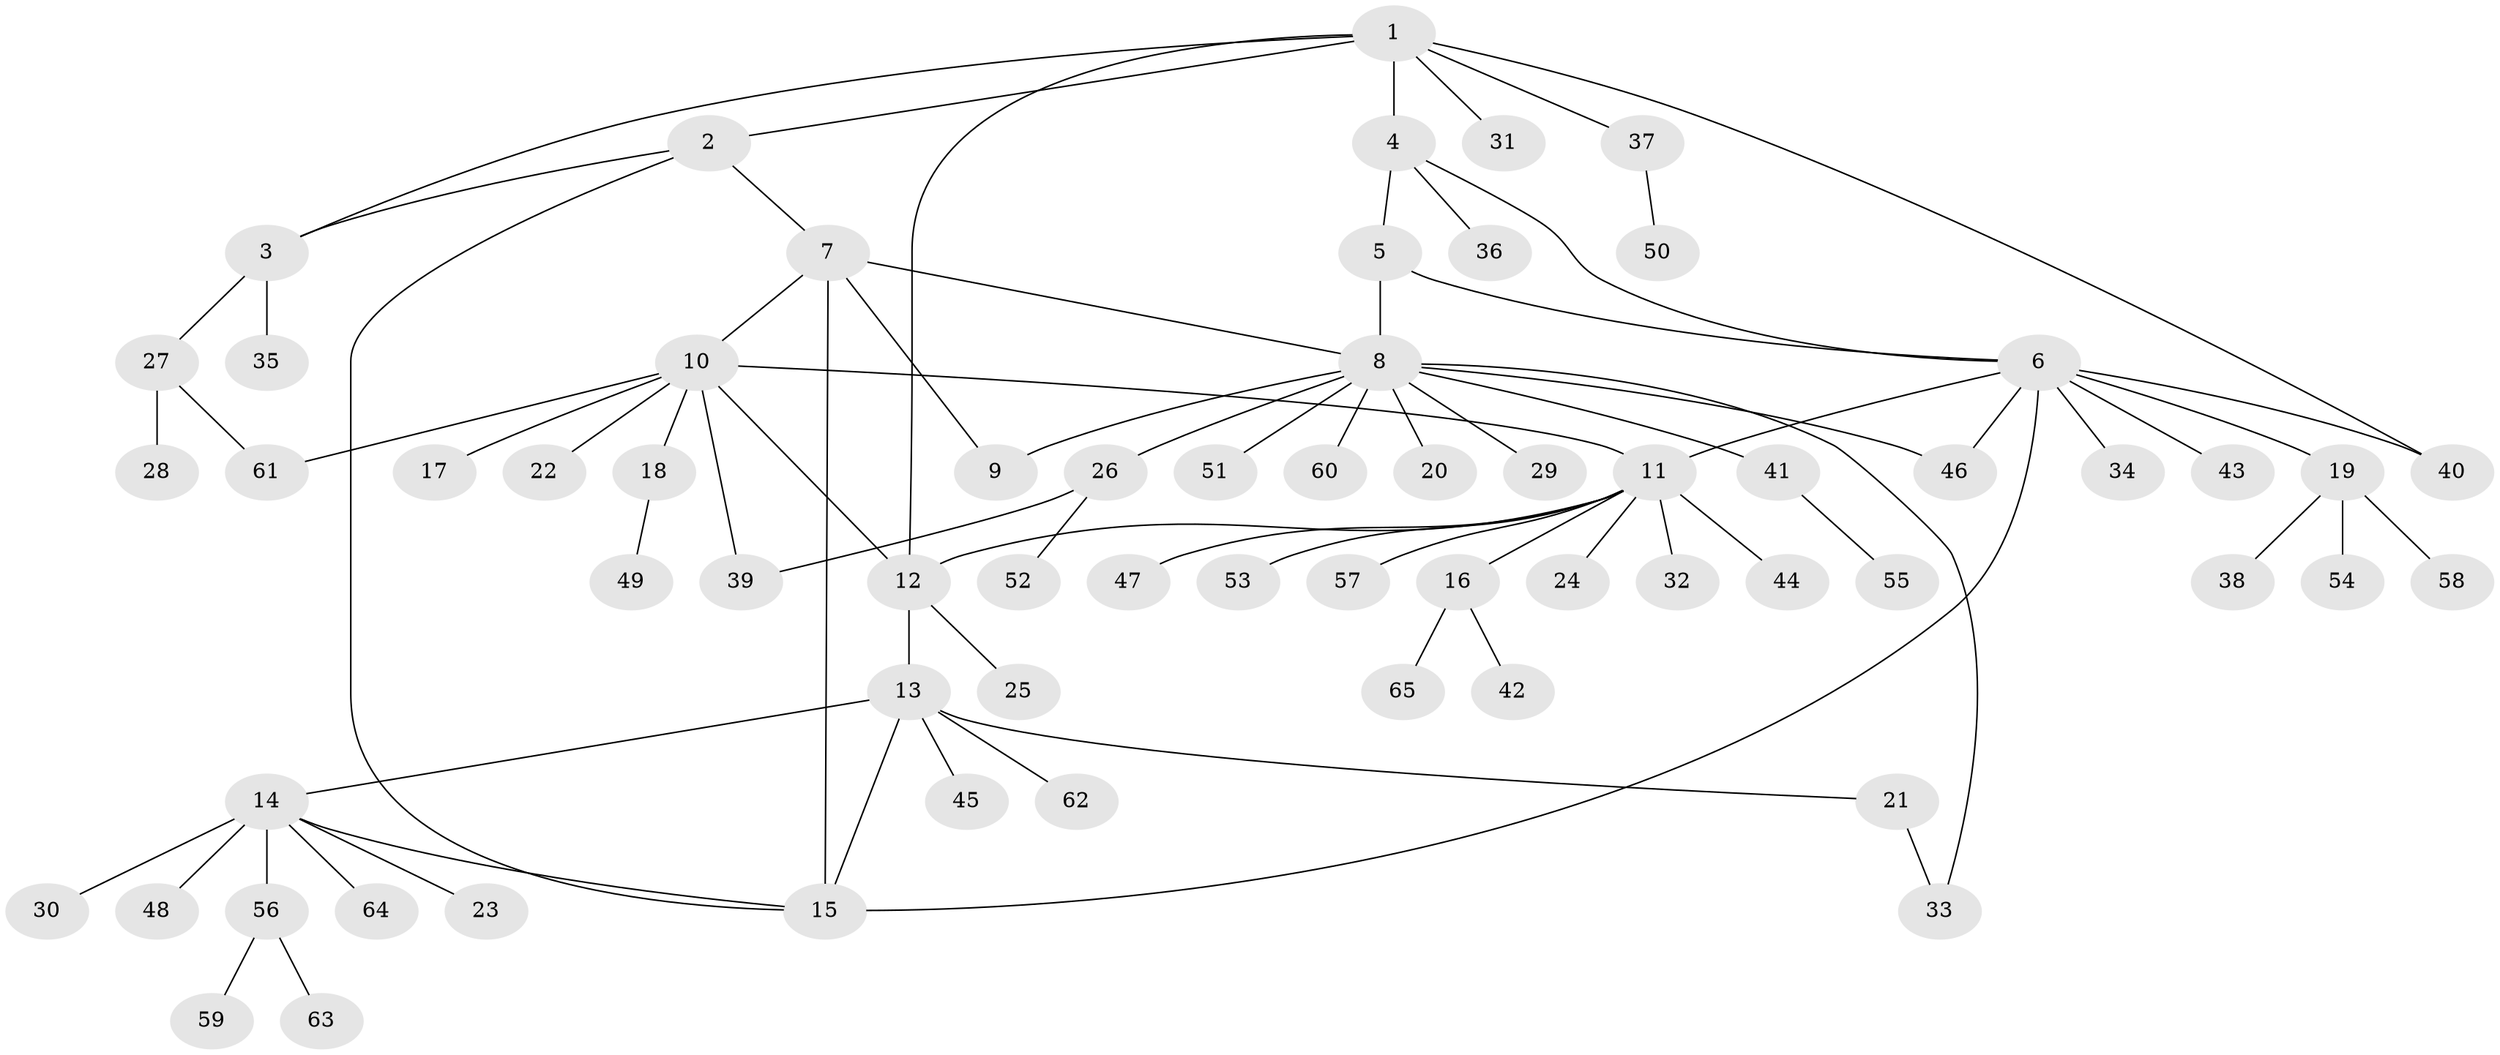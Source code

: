 // coarse degree distribution, {8: 0.04, 4: 0.02, 3: 0.08, 13: 0.02, 1: 0.6, 7: 0.02, 9: 0.04, 5: 0.04, 2: 0.14}
// Generated by graph-tools (version 1.1) at 2025/24/03/03/25 07:24:15]
// undirected, 65 vertices, 80 edges
graph export_dot {
graph [start="1"]
  node [color=gray90,style=filled];
  1;
  2;
  3;
  4;
  5;
  6;
  7;
  8;
  9;
  10;
  11;
  12;
  13;
  14;
  15;
  16;
  17;
  18;
  19;
  20;
  21;
  22;
  23;
  24;
  25;
  26;
  27;
  28;
  29;
  30;
  31;
  32;
  33;
  34;
  35;
  36;
  37;
  38;
  39;
  40;
  41;
  42;
  43;
  44;
  45;
  46;
  47;
  48;
  49;
  50;
  51;
  52;
  53;
  54;
  55;
  56;
  57;
  58;
  59;
  60;
  61;
  62;
  63;
  64;
  65;
  1 -- 2;
  1 -- 3;
  1 -- 4;
  1 -- 12;
  1 -- 31;
  1 -- 37;
  1 -- 40;
  2 -- 3;
  2 -- 7;
  2 -- 15;
  3 -- 27;
  3 -- 35;
  4 -- 5;
  4 -- 6;
  4 -- 36;
  5 -- 6;
  5 -- 8;
  6 -- 11;
  6 -- 15;
  6 -- 19;
  6 -- 34;
  6 -- 40;
  6 -- 43;
  6 -- 46;
  7 -- 8;
  7 -- 9;
  7 -- 10;
  7 -- 15;
  8 -- 9;
  8 -- 20;
  8 -- 26;
  8 -- 29;
  8 -- 33;
  8 -- 41;
  8 -- 46;
  8 -- 51;
  8 -- 60;
  10 -- 11;
  10 -- 12;
  10 -- 17;
  10 -- 18;
  10 -- 22;
  10 -- 39;
  10 -- 61;
  11 -- 12;
  11 -- 16;
  11 -- 24;
  11 -- 32;
  11 -- 44;
  11 -- 47;
  11 -- 53;
  11 -- 57;
  12 -- 13;
  12 -- 25;
  13 -- 14;
  13 -- 15;
  13 -- 21;
  13 -- 45;
  13 -- 62;
  14 -- 15;
  14 -- 23;
  14 -- 30;
  14 -- 48;
  14 -- 56;
  14 -- 64;
  16 -- 42;
  16 -- 65;
  18 -- 49;
  19 -- 38;
  19 -- 54;
  19 -- 58;
  21 -- 33;
  26 -- 39;
  26 -- 52;
  27 -- 28;
  27 -- 61;
  37 -- 50;
  41 -- 55;
  56 -- 59;
  56 -- 63;
}
